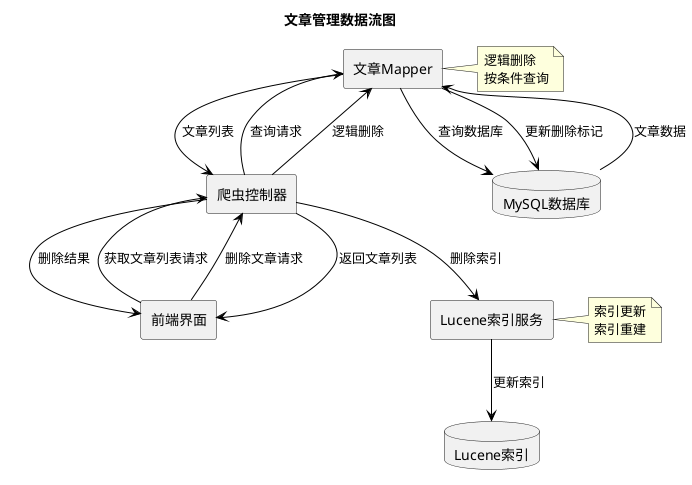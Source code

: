 @startuml

skinparam {
    BackgroundColor White
    ArrowColor Black
    BorderColor Black
}

title 文章管理数据流图

rectangle "前端界面" as Frontend
rectangle "爬虫控制器" as CrawlerController
rectangle "文章Mapper" as ArticleMapper
rectangle "Lucene索引服务" as LuceneService
database "MySQL数据库" as Database
database "Lucene索引" as LuceneIndex

Frontend --> CrawlerController : "获取文章列表请求"
CrawlerController --> ArticleMapper : "查询请求"
ArticleMapper --> Database : "查询数据库"
Database --> ArticleMapper : "文章数据"
ArticleMapper --> CrawlerController : "文章列表"
CrawlerController --> Frontend : "返回文章列表"

Frontend --> CrawlerController : "删除文章请求"
CrawlerController --> ArticleMapper : "逻辑删除"
ArticleMapper --> Database : "更新删除标记"
CrawlerController --> LuceneService : "删除索引"
LuceneService --> LuceneIndex : "更新索引"
CrawlerController --> Frontend : "删除结果"

note right of ArticleMapper
  逻辑删除
  按条件查询
end note

note right of LuceneService
  索引更新
  索引重建
end note

@enduml